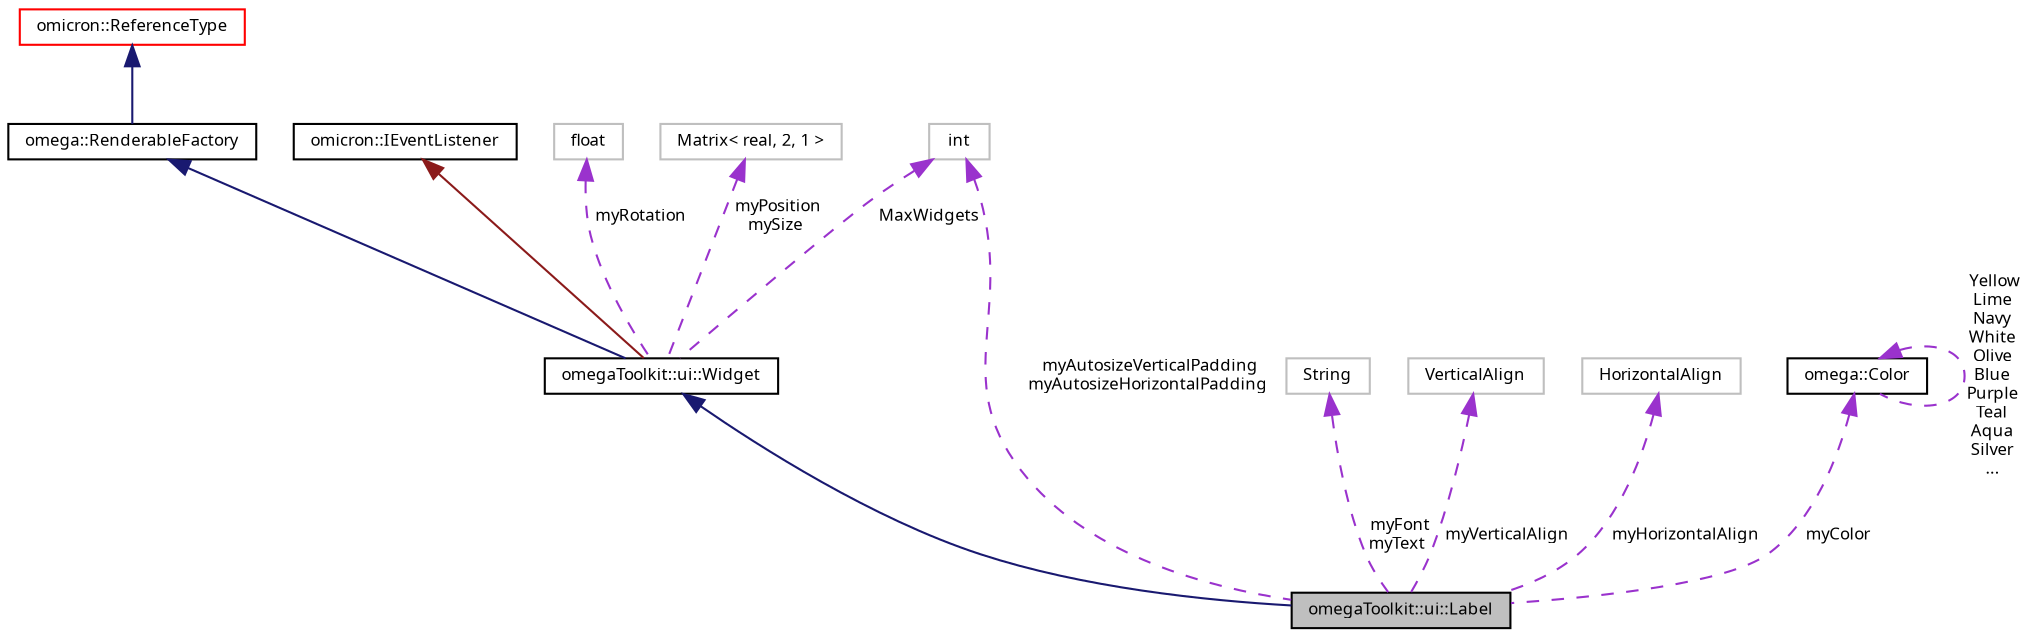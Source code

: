 digraph "omegaToolkit::ui::Label"
{
  bgcolor="transparent";
  edge [fontname="FreeSans.ttf",fontsize="8",labelfontname="FreeSans.ttf",labelfontsize="8"];
  node [fontname="FreeSans.ttf",fontsize="8",shape=record];
  Node1 [label="omegaToolkit::ui::Label",height=0.2,width=0.4,color="black", fillcolor="grey75", style="filled" fontcolor="black"];
  Node2 -> Node1 [dir="back",color="midnightblue",fontsize="8",style="solid",fontname="FreeSans.ttf"];
  Node2 [label="omegaToolkit::ui::Widget",height=0.2,width=0.4,color="black",URL="$classomega_toolkit_1_1ui_1_1_widget.html"];
  Node3 -> Node2 [dir="back",color="midnightblue",fontsize="8",style="solid",fontname="FreeSans.ttf"];
  Node3 [label="omega::RenderableFactory",height=0.2,width=0.4,color="black",URL="$classomega_1_1_renderable_factory.html",tooltip="Base class for objects that can create renderables. "];
  Node4 -> Node3 [dir="back",color="midnightblue",fontsize="8",style="solid",fontname="FreeSans.ttf"];
  Node4 [label="omicron::ReferenceType",height=0.2,width=0.4,color="red",URL="$classomicron_1_1_reference_type.html",tooltip="Implements a base class for reference-counted types. "];
  Node5 -> Node2 [dir="back",color="firebrick4",fontsize="8",style="solid",fontname="FreeSans.ttf"];
  Node5 [label="omicron::IEventListener",height=0.2,width=0.4,color="black",URL="$classomicron_1_1_i_event_listener.html",tooltip="The IEventListener interface is implemented by objects that can receive and process events..."];
  Node6 -> Node2 [dir="back",color="darkorchid3",fontsize="8",style="dashed",label=" myRotation" ,fontname="FreeSans.ttf"];
  Node6 [label="float",height=0.2,width=0.4,color="grey75"];
  Node7 -> Node2 [dir="back",color="darkorchid3",fontsize="8",style="dashed",label=" myPosition\nmySize" ,fontname="FreeSans.ttf"];
  Node7 [label="Matrix\< real, 2, 1 \>",height=0.2,width=0.4,color="grey75"];
  Node8 -> Node2 [dir="back",color="darkorchid3",fontsize="8",style="dashed",label=" MaxWidgets" ,fontname="FreeSans.ttf"];
  Node8 [label="int",height=0.2,width=0.4,color="grey75"];
  Node9 -> Node1 [dir="back",color="darkorchid3",fontsize="8",style="dashed",label=" myFont\nmyText" ,fontname="FreeSans.ttf"];
  Node9 [label="String",height=0.2,width=0.4,color="grey75"];
  Node10 -> Node1 [dir="back",color="darkorchid3",fontsize="8",style="dashed",label=" myVerticalAlign" ,fontname="FreeSans.ttf"];
  Node10 [label="VerticalAlign",height=0.2,width=0.4,color="grey75"];
  Node11 -> Node1 [dir="back",color="darkorchid3",fontsize="8",style="dashed",label=" myHorizontalAlign" ,fontname="FreeSans.ttf"];
  Node11 [label="HorizontalAlign",height=0.2,width=0.4,color="grey75"];
  Node8 -> Node1 [dir="back",color="darkorchid3",fontsize="8",style="dashed",label=" myAutosizeVerticalPadding\nmyAutosizeHorizontalPadding" ,fontname="FreeSans.ttf"];
  Node12 -> Node1 [dir="back",color="darkorchid3",fontsize="8",style="dashed",label=" myColor" ,fontname="FreeSans.ttf"];
  Node12 [label="omega::Color",height=0.2,width=0.4,color="black",URL="$classomega_1_1_color.html"];
  Node12 -> Node12 [dir="back",color="darkorchid3",fontsize="8",style="dashed",label=" Yellow\nLime\nNavy\nWhite\nOlive\nBlue\nPurple\nTeal\nAqua\nSilver\n..." ,fontname="FreeSans.ttf"];
}
